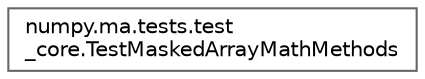 digraph "Graphical Class Hierarchy"
{
 // LATEX_PDF_SIZE
  bgcolor="transparent";
  edge [fontname=Helvetica,fontsize=10,labelfontname=Helvetica,labelfontsize=10];
  node [fontname=Helvetica,fontsize=10,shape=box,height=0.2,width=0.4];
  rankdir="LR";
  Node0 [id="Node000000",label="numpy.ma.tests.test\l_core.TestMaskedArrayMathMethods",height=0.2,width=0.4,color="grey40", fillcolor="white", style="filled",URL="$d3/d6f/classnumpy_1_1ma_1_1tests_1_1test__core_1_1TestMaskedArrayMathMethods.html",tooltip=" "];
}
